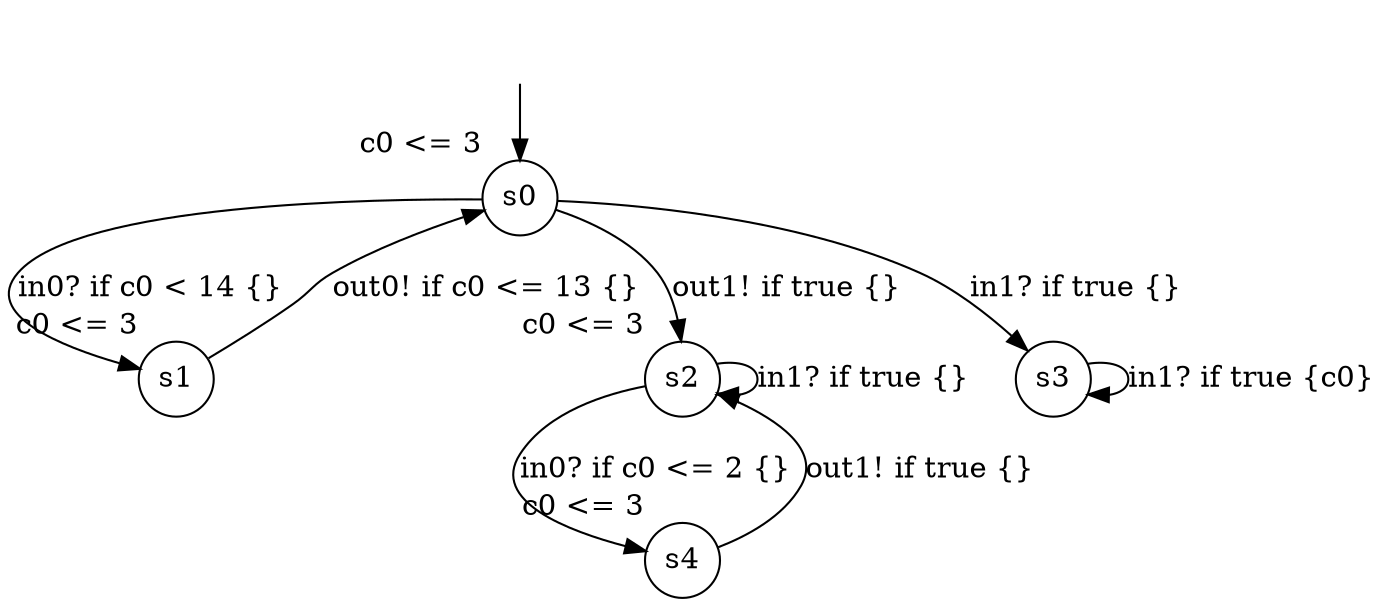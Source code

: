 digraph g {
__start0 [label="" shape="none"];
s0 [shape="circle" margin=0 label="s0", xlabel="c0 <= 3"];
s1 [shape="circle" margin=0 label="s1", xlabel="c0 <= 3"];
s2 [shape="circle" margin=0 label="s2", xlabel="c0 <= 3"];
s3 [shape="circle" margin=0 label="s3"];
s4 [shape="circle" margin=0 label="s4", xlabel="c0 <= 3"];
s0 -> s1 [label="in0? if c0 < 14 {} "];
s0 -> s2 [label="out1! if true {} "];
s0 -> s3 [label="in1? if true {} "];
s1 -> s0 [label="out0! if c0 <= 13 {} "];
s2 -> s2 [label="in1? if true {} "];
s2 -> s4 [label="in0? if c0 <= 2 {} "];
s3 -> s3 [label="in1? if true {c0} "];
s4 -> s2 [label="out1! if true {} "];
__start0 -> s0;
}
